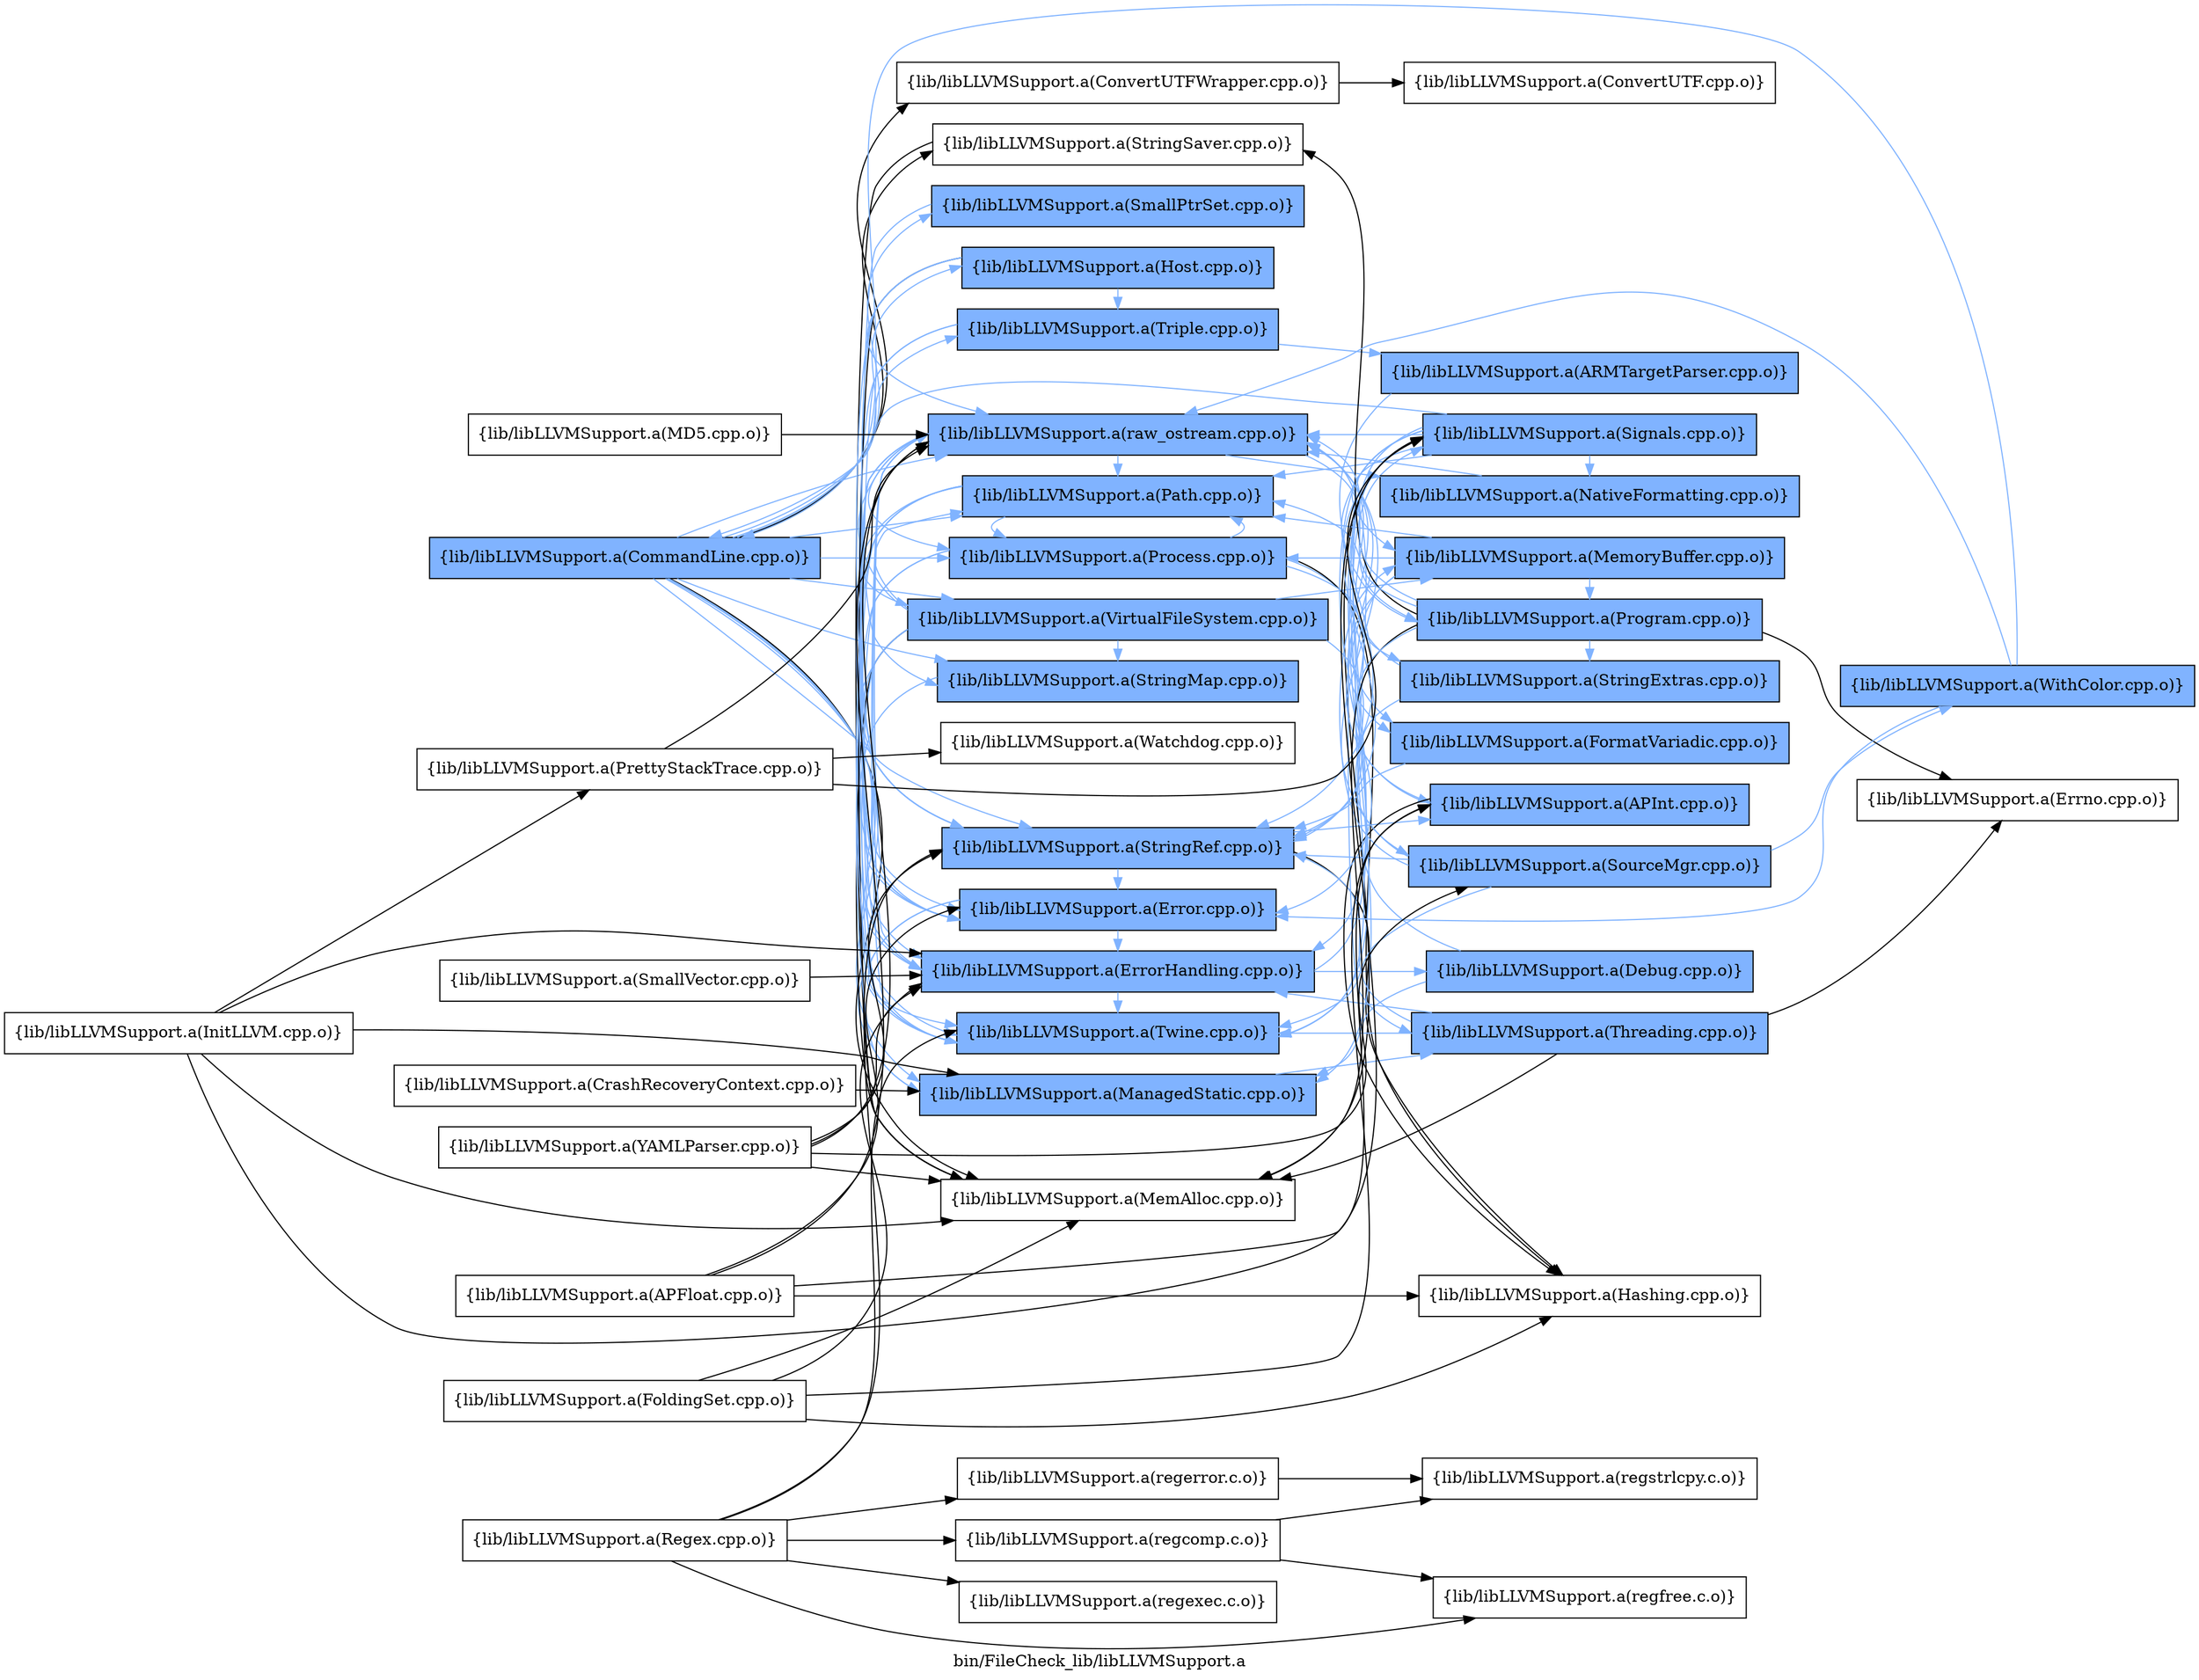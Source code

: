 digraph "bin/FileCheck_lib/libLLVMSupport.a" {
	label="bin/FileCheck_lib/libLLVMSupport.a";
	rankdir=LR;
	{ rank=same; Node0x55e3a75f9348;  }
	{ rank=same; Node0x55e3a75f8678; Node0x55e3a75f7c28; Node0x55e3a75f9d48; Node0x55e3a75f7868; Node0x55e3a75f8088; Node0x55e3a75f8628; Node0x55e3a75f9938; Node0x55e3a75f7778; Node0x55e3a75f8448; Node0x55e3a75f9168; Node0x55e3a75f8268; Node0x55e3a75f7cc8; Node0x55e3a75f8c18; Node0x55e3a75f9cf8; Node0x55e3a75f9618; Node0x55e3a75f8c68;  }
	{ rank=same; Node0x55e3a75f8498; Node0x55e3a75f96b8; Node0x55e3a75f87b8; Node0x55e3a75f8588; Node0x55e3a75f93e8; Node0x55e3a75f92a8; Node0x55e3a75f8bc8; Node0x55e3a75f8858; Node0x55e3a75f9668; Node0x55e3a75f8b78; Node0x55e3a75f9758; Node0x55e3a75f7a48; Node0x55e3a75f9a78;  }

	Node0x55e3a75f9348 [shape=record,shape=box,group=1,style=filled,fillcolor="0.600000 0.5 1",label="{lib/libLLVMSupport.a(CommandLine.cpp.o)}"];
	Node0x55e3a75f9348 -> Node0x55e3a75f8678;
	Node0x55e3a75f9348 -> Node0x55e3a75f7c28[color="0.600000 0.5 1"];
	Node0x55e3a75f9348 -> Node0x55e3a75f9d48[color="0.600000 0.5 1"];
	Node0x55e3a75f9348 -> Node0x55e3a75f7868[color="0.600000 0.5 1"];
	Node0x55e3a75f9348 -> Node0x55e3a75f8088;
	Node0x55e3a75f9348 -> Node0x55e3a75f8628[color="0.600000 0.5 1"];
	Node0x55e3a75f9348 -> Node0x55e3a75f9938[color="0.600000 0.5 1"];
	Node0x55e3a75f9348 -> Node0x55e3a75f7778;
	Node0x55e3a75f9348 -> Node0x55e3a75f8448[color="0.600000 0.5 1"];
	Node0x55e3a75f9348 -> Node0x55e3a75f9168[color="0.600000 0.5 1"];
	Node0x55e3a75f9348 -> Node0x55e3a75f8268[color="0.600000 0.5 1"];
	Node0x55e3a75f9348 -> Node0x55e3a75f7cc8[color="0.600000 0.5 1"];
	Node0x55e3a75f9348 -> Node0x55e3a75f8c18[color="0.600000 0.5 1"];
	Node0x55e3a75f9348 -> Node0x55e3a75f9cf8[color="0.600000 0.5 1"];
	Node0x55e3a75f9348 -> Node0x55e3a75f9618[color="0.600000 0.5 1"];
	Node0x55e3a75f9348 -> Node0x55e3a75f8c68[color="0.600000 0.5 1"];
	Node0x55e3a75f9d48 [shape=record,shape=box,group=1,style=filled,fillcolor="0.600000 0.5 1",label="{lib/libLLVMSupport.a(ErrorHandling.cpp.o)}"];
	Node0x55e3a75f9d48 -> Node0x55e3a75f96b8[color="0.600000 0.5 1"];
	Node0x55e3a75f9d48 -> Node0x55e3a75f8268[color="0.600000 0.5 1"];
	Node0x55e3a75f9d48 -> Node0x55e3a75f8c18[color="0.600000 0.5 1"];
	Node0x55e3a75f9d48 -> Node0x55e3a75f87b8[color="0.600000 0.5 1"];
	Node0x55e3a75f9988 [shape=record,shape=box,group=0,label="{lib/libLLVMSupport.a(InitLLVM.cpp.o)}"];
	Node0x55e3a75f9988 -> Node0x55e3a75f9d48;
	Node0x55e3a75f9988 -> Node0x55e3a75f7868;
	Node0x55e3a75f9988 -> Node0x55e3a75f8088;
	Node0x55e3a75f9988 -> Node0x55e3a75f76d8;
	Node0x55e3a75f9988 -> Node0x55e3a75f87b8;
	Node0x55e3a75f8858 [shape=record,shape=box,group=1,style=filled,fillcolor="0.600000 0.5 1",label="{lib/libLLVMSupport.a(MemoryBuffer.cpp.o)}"];
	Node0x55e3a75f8858 -> Node0x55e3a75f7c28[color="0.600000 0.5 1"];
	Node0x55e3a75f8858 -> Node0x55e3a75f8268[color="0.600000 0.5 1"];
	Node0x55e3a75f8858 -> Node0x55e3a75f9618[color="0.600000 0.5 1"];
	Node0x55e3a75f8858 -> Node0x55e3a75f8c68[color="0.600000 0.5 1"];
	Node0x55e3a75f8858 -> Node0x55e3a75f7a48[color="0.600000 0.5 1"];
	Node0x55e3a75f7e08 [shape=record,shape=box,group=0,label="{lib/libLLVMSupport.a(Regex.cpp.o)}"];
	Node0x55e3a75f7e08 -> Node0x55e3a75f8448;
	Node0x55e3a75f7e08 -> Node0x55e3a75f8268;
	Node0x55e3a75f7e08 -> Node0x55e3a75f9398;
	Node0x55e3a75f7e08 -> Node0x55e3a75f9a28;
	Node0x55e3a75f7e08 -> Node0x55e3a75f7a98;
	Node0x55e3a75f7e08 -> Node0x55e3a75f7fe8;
	Node0x55e3a75f8628 [shape=record,shape=box,group=1,style=filled,fillcolor="0.600000 0.5 1",label="{lib/libLLVMSupport.a(SmallPtrSet.cpp.o)}"];
	Node0x55e3a75f8628 -> Node0x55e3a75f9d48[color="0.600000 0.5 1"];
	Node0x55e3a75f9668 [shape=record,shape=box,group=1,style=filled,fillcolor="0.600000 0.5 1",label="{lib/libLLVMSupport.a(SourceMgr.cpp.o)}"];
	Node0x55e3a75f9668 -> Node0x55e3a75f8858[color="0.600000 0.5 1"];
	Node0x55e3a75f9668 -> Node0x55e3a75f8448[color="0.600000 0.5 1"];
	Node0x55e3a75f9668 -> Node0x55e3a75f8268[color="0.600000 0.5 1"];
	Node0x55e3a75f9668 -> Node0x55e3a75f9ca8[color="0.600000 0.5 1"];
	Node0x55e3a75f9668 -> Node0x55e3a75f8c18[color="0.600000 0.5 1"];
	Node0x55e3a75f9ca8 [shape=record,shape=box,group=1,style=filled,fillcolor="0.600000 0.5 1",label="{lib/libLLVMSupport.a(WithColor.cpp.o)}"];
	Node0x55e3a75f9ca8 -> Node0x55e3a75f9348[color="0.600000 0.5 1"];
	Node0x55e3a75f9ca8 -> Node0x55e3a75f7c28[color="0.600000 0.5 1"];
	Node0x55e3a75f9ca8 -> Node0x55e3a75f8c18[color="0.600000 0.5 1"];
	Node0x55e3a75f8c18 [shape=record,shape=box,group=1,style=filled,fillcolor="0.600000 0.5 1",label="{lib/libLLVMSupport.a(raw_ostream.cpp.o)}"];
	Node0x55e3a75f8c18 -> Node0x55e3a75f7c28[color="0.600000 0.5 1"];
	Node0x55e3a75f8c18 -> Node0x55e3a75f9d48[color="0.600000 0.5 1"];
	Node0x55e3a75f8c18 -> Node0x55e3a75f8b78[color="0.600000 0.5 1"];
	Node0x55e3a75f8c18 -> Node0x55e3a75f9758[color="0.600000 0.5 1"];
	Node0x55e3a75f8c18 -> Node0x55e3a75f8268[color="0.600000 0.5 1"];
	Node0x55e3a75f8c18 -> Node0x55e3a75f9618[color="0.600000 0.5 1"];
	Node0x55e3a75f8c18 -> Node0x55e3a75f8c68[color="0.600000 0.5 1"];
	Node0x55e3a75f8c18 -> Node0x55e3a75f7a48[color="0.600000 0.5 1"];
	Node0x55e3a75f8c68 [shape=record,shape=box,group=1,style=filled,fillcolor="0.600000 0.5 1",label="{lib/libLLVMSupport.a(Process.cpp.o)}"];
	Node0x55e3a75f8c68 -> Node0x55e3a75f93e8[color="0.600000 0.5 1"];
	Node0x55e3a75f8c68 -> Node0x55e3a75f7c28[color="0.600000 0.5 1"];
	Node0x55e3a75f8c68 -> Node0x55e3a75f92a8;
	Node0x55e3a75f8c68 -> Node0x55e3a75f7868[color="0.600000 0.5 1"];
	Node0x55e3a75f8c68 -> Node0x55e3a75f9618[color="0.600000 0.5 1"];
	Node0x55e3a75f8c68 -> Node0x55e3a75f9a78[color="0.600000 0.5 1"];
	Node0x55e3a75f93e8 [shape=record,shape=box,group=1,style=filled,fillcolor="0.600000 0.5 1",label="{lib/libLLVMSupport.a(APInt.cpp.o)}"];
	Node0x55e3a75f93e8 -> Node0x55e3a75f92a8;
	Node0x55e3a75f93e8 -> Node0x55e3a75f8c18[color="0.600000 0.5 1"];
	Node0x55e3a75f7c28 [shape=record,shape=box,group=1,style=filled,fillcolor="0.600000 0.5 1",label="{lib/libLLVMSupport.a(Error.cpp.o)}"];
	Node0x55e3a75f7c28 -> Node0x55e3a75f9d48[color="0.600000 0.5 1"];
	Node0x55e3a75f7c28 -> Node0x55e3a75f7868[color="0.600000 0.5 1"];
	Node0x55e3a75f7c28 -> Node0x55e3a75f8268[color="0.600000 0.5 1"];
	Node0x55e3a75f7c28 -> Node0x55e3a75f8c18[color="0.600000 0.5 1"];
	Node0x55e3a75f8b78 [shape=record,shape=box,group=1,style=filled,fillcolor="0.600000 0.5 1",label="{lib/libLLVMSupport.a(FormatVariadic.cpp.o)}"];
	Node0x55e3a75f8b78 -> Node0x55e3a75f8448[color="0.600000 0.5 1"];
	Node0x55e3a75f8088 [shape=record,shape=box,group=0,label="{lib/libLLVMSupport.a(MemAlloc.cpp.o)}"];
	Node0x55e3a75f9758 [shape=record,shape=box,group=1,style=filled,fillcolor="0.600000 0.5 1",label="{lib/libLLVMSupport.a(NativeFormatting.cpp.o)}"];
	Node0x55e3a75f9758 -> Node0x55e3a75f8c18[color="0.600000 0.5 1"];
	Node0x55e3a75f9938 [shape=record,shape=box,group=1,style=filled,fillcolor="0.600000 0.5 1",label="{lib/libLLVMSupport.a(StringMap.cpp.o)}"];
	Node0x55e3a75f9938 -> Node0x55e3a75f9d48[color="0.600000 0.5 1"];
	Node0x55e3a75f8448 [shape=record,shape=box,group=1,style=filled,fillcolor="0.600000 0.5 1",label="{lib/libLLVMSupport.a(StringRef.cpp.o)}"];
	Node0x55e3a75f8448 -> Node0x55e3a75f93e8[color="0.600000 0.5 1"];
	Node0x55e3a75f8448 -> Node0x55e3a75f7c28[color="0.600000 0.5 1"];
	Node0x55e3a75f8448 -> Node0x55e3a75f92a8;
	Node0x55e3a75f8268 [shape=record,shape=box,group=1,style=filled,fillcolor="0.600000 0.5 1",label="{lib/libLLVMSupport.a(Twine.cpp.o)}"];
	Node0x55e3a75f8268 -> Node0x55e3a75f8c18[color="0.600000 0.5 1"];
	Node0x55e3a75f92a8 [shape=record,shape=box,group=0,label="{lib/libLLVMSupport.a(Hashing.cpp.o)}"];
	Node0x55e3a75f8678 [shape=record,shape=box,group=0,label="{lib/libLLVMSupport.a(ConvertUTFWrapper.cpp.o)}"];
	Node0x55e3a75f8678 -> Node0x55e3a75f8498;
	Node0x55e3a75f7868 [shape=record,shape=box,group=1,style=filled,fillcolor="0.600000 0.5 1",label="{lib/libLLVMSupport.a(ManagedStatic.cpp.o)}"];
	Node0x55e3a75f7868 -> Node0x55e3a75f8588[color="0.600000 0.5 1"];
	Node0x55e3a75f7778 [shape=record,shape=box,group=0,label="{lib/libLLVMSupport.a(StringSaver.cpp.o)}"];
	Node0x55e3a75f7778 -> Node0x55e3a75f8088;
	Node0x55e3a75f9168 [shape=record,shape=box,group=1,style=filled,fillcolor="0.600000 0.5 1",label="{lib/libLLVMSupport.a(Triple.cpp.o)}"];
	Node0x55e3a75f9168 -> Node0x55e3a75f8448[color="0.600000 0.5 1"];
	Node0x55e3a75f9168 -> Node0x55e3a75f8bc8[color="0.600000 0.5 1"];
	Node0x55e3a75f9168 -> Node0x55e3a75f8268[color="0.600000 0.5 1"];
	Node0x55e3a75f7cc8 [shape=record,shape=box,group=1,style=filled,fillcolor="0.600000 0.5 1",label="{lib/libLLVMSupport.a(VirtualFileSystem.cpp.o)}"];
	Node0x55e3a75f7cc8 -> Node0x55e3a75f7c28[color="0.600000 0.5 1"];
	Node0x55e3a75f7cc8 -> Node0x55e3a75f8088;
	Node0x55e3a75f7cc8 -> Node0x55e3a75f8858[color="0.600000 0.5 1"];
	Node0x55e3a75f7cc8 -> Node0x55e3a75f9668[color="0.600000 0.5 1"];
	Node0x55e3a75f7cc8 -> Node0x55e3a75f9938[color="0.600000 0.5 1"];
	Node0x55e3a75f7cc8 -> Node0x55e3a75f8448[color="0.600000 0.5 1"];
	Node0x55e3a75f7cc8 -> Node0x55e3a75f8268[color="0.600000 0.5 1"];
	Node0x55e3a75f7cc8 -> Node0x55e3a75f8c18[color="0.600000 0.5 1"];
	Node0x55e3a75f7cc8 -> Node0x55e3a75f9618[color="0.600000 0.5 1"];
	Node0x55e3a75f9cf8 [shape=record,shape=box,group=1,style=filled,fillcolor="0.600000 0.5 1",label="{lib/libLLVMSupport.a(Host.cpp.o)}"];
	Node0x55e3a75f9cf8 -> Node0x55e3a75f8088;
	Node0x55e3a75f9cf8 -> Node0x55e3a75f9938[color="0.600000 0.5 1"];
	Node0x55e3a75f9cf8 -> Node0x55e3a75f8448[color="0.600000 0.5 1"];
	Node0x55e3a75f9cf8 -> Node0x55e3a75f9168[color="0.600000 0.5 1"];
	Node0x55e3a75f9cf8 -> Node0x55e3a75f8c18[color="0.600000 0.5 1"];
	Node0x55e3a75f9618 [shape=record,shape=box,group=1,style=filled,fillcolor="0.600000 0.5 1",label="{lib/libLLVMSupport.a(Path.cpp.o)}"];
	Node0x55e3a75f9618 -> Node0x55e3a75f7c28[color="0.600000 0.5 1"];
	Node0x55e3a75f9618 -> Node0x55e3a75f8448[color="0.600000 0.5 1"];
	Node0x55e3a75f9618 -> Node0x55e3a75f8268[color="0.600000 0.5 1"];
	Node0x55e3a75f9618 -> Node0x55e3a75f7cc8[color="0.600000 0.5 1"];
	Node0x55e3a75f9618 -> Node0x55e3a75f8c68[color="0.600000 0.5 1"];
	Node0x55e3a75f8498 [shape=record,shape=box,group=0,label="{lib/libLLVMSupport.a(ConvertUTF.cpp.o)}"];
	Node0x55e3a75f96b8 [shape=record,shape=box,group=1,style=filled,fillcolor="0.600000 0.5 1",label="{lib/libLLVMSupport.a(Debug.cpp.o)}"];
	Node0x55e3a75f96b8 -> Node0x55e3a75f7868[color="0.600000 0.5 1"];
	Node0x55e3a75f96b8 -> Node0x55e3a75f8c18[color="0.600000 0.5 1"];
	Node0x55e3a75f87b8 [shape=record,shape=box,group=1,style=filled,fillcolor="0.600000 0.5 1",label="{lib/libLLVMSupport.a(Signals.cpp.o)}"];
	Node0x55e3a75f87b8 -> Node0x55e3a75f9348[color="0.600000 0.5 1"];
	Node0x55e3a75f87b8 -> Node0x55e3a75f9d48[color="0.600000 0.5 1"];
	Node0x55e3a75f87b8 -> Node0x55e3a75f8b78[color="0.600000 0.5 1"];
	Node0x55e3a75f87b8 -> Node0x55e3a75f7868[color="0.600000 0.5 1"];
	Node0x55e3a75f87b8 -> Node0x55e3a75f8088;
	Node0x55e3a75f87b8 -> Node0x55e3a75f8858[color="0.600000 0.5 1"];
	Node0x55e3a75f87b8 -> Node0x55e3a75f9758[color="0.600000 0.5 1"];
	Node0x55e3a75f87b8 -> Node0x55e3a75f8448[color="0.600000 0.5 1"];
	Node0x55e3a75f87b8 -> Node0x55e3a75f8268[color="0.600000 0.5 1"];
	Node0x55e3a75f87b8 -> Node0x55e3a75f8c18[color="0.600000 0.5 1"];
	Node0x55e3a75f87b8 -> Node0x55e3a75f9618[color="0.600000 0.5 1"];
	Node0x55e3a75f87b8 -> Node0x55e3a75f7a48[color="0.600000 0.5 1"];
	Node0x55e3a75f87b8 -> Node0x55e3a75f8588[color="0.600000 0.5 1"];
	Node0x55e3a75f8f38 [shape=record,shape=box,group=0,label="{lib/libLLVMSupport.a(FoldingSet.cpp.o)}"];
	Node0x55e3a75f8f38 -> Node0x55e3a75f93e8;
	Node0x55e3a75f8f38 -> Node0x55e3a75f9d48;
	Node0x55e3a75f8f38 -> Node0x55e3a75f92a8;
	Node0x55e3a75f8f38 -> Node0x55e3a75f8088;
	Node0x55e3a75f76d8 [shape=record,shape=box,group=0,label="{lib/libLLVMSupport.a(PrettyStackTrace.cpp.o)}"];
	Node0x55e3a75f76d8 -> Node0x55e3a75f8c18;
	Node0x55e3a75f76d8 -> Node0x55e3a75f87b8;
	Node0x55e3a75f76d8 -> Node0x55e3a75f91b8;
	Node0x55e3a75f8588 [shape=record,shape=box,group=1,style=filled,fillcolor="0.600000 0.5 1",label="{lib/libLLVMSupport.a(Threading.cpp.o)}"];
	Node0x55e3a75f8588 -> Node0x55e3a75f9d48[color="0.600000 0.5 1"];
	Node0x55e3a75f8588 -> Node0x55e3a75f8088;
	Node0x55e3a75f8588 -> Node0x55e3a75f8448[color="0.600000 0.5 1"];
	Node0x55e3a75f8588 -> Node0x55e3a75f8268[color="0.600000 0.5 1"];
	Node0x55e3a75f8588 -> Node0x55e3a75f8038;
	Node0x55e3a75f7a48 [shape=record,shape=box,group=1,style=filled,fillcolor="0.600000 0.5 1",label="{lib/libLLVMSupport.a(Program.cpp.o)}"];
	Node0x55e3a75f7a48 -> Node0x55e3a75f8088;
	Node0x55e3a75f7a48 -> Node0x55e3a75f7778;
	Node0x55e3a75f7a48 -> Node0x55e3a75f8448[color="0.600000 0.5 1"];
	Node0x55e3a75f7a48 -> Node0x55e3a75f8c18[color="0.600000 0.5 1"];
	Node0x55e3a75f7a48 -> Node0x55e3a75f9618[color="0.600000 0.5 1"];
	Node0x55e3a75f7a48 -> Node0x55e3a75f9a78[color="0.600000 0.5 1"];
	Node0x55e3a75f7a48 -> Node0x55e3a75f8038;
	Node0x55e3a75f91b8 [shape=record,shape=box,group=0,label="{lib/libLLVMSupport.a(Watchdog.cpp.o)}"];
	Node0x55e3a75f9398 [shape=record,shape=box,group=0,label="{lib/libLLVMSupport.a(regcomp.c.o)}"];
	Node0x55e3a75f9398 -> Node0x55e3a75f7fe8;
	Node0x55e3a75f9398 -> Node0x55e3a75f7d18;
	Node0x55e3a75f9a28 [shape=record,shape=box,group=0,label="{lib/libLLVMSupport.a(regerror.c.o)}"];
	Node0x55e3a75f9a28 -> Node0x55e3a75f7d18;
	Node0x55e3a75f7a98 [shape=record,shape=box,group=0,label="{lib/libLLVMSupport.a(regexec.c.o)}"];
	Node0x55e3a75f7fe8 [shape=record,shape=box,group=0,label="{lib/libLLVMSupport.a(regfree.c.o)}"];
	Node0x55e3a75f8a88 [shape=record,shape=box,group=0,label="{lib/libLLVMSupport.a(SmallVector.cpp.o)}"];
	Node0x55e3a75f8a88 -> Node0x55e3a75f9d48;
	Node0x55e3a75f86c8 [shape=record,shape=box,group=0,label="{lib/libLLVMSupport.a(APFloat.cpp.o)}"];
	Node0x55e3a75f86c8 -> Node0x55e3a75f93e8;
	Node0x55e3a75f86c8 -> Node0x55e3a75f7c28;
	Node0x55e3a75f86c8 -> Node0x55e3a75f92a8;
	Node0x55e3a75f86c8 -> Node0x55e3a75f8c18;
	Node0x55e3a75f8bc8 [shape=record,shape=box,group=1,style=filled,fillcolor="0.600000 0.5 1",label="{lib/libLLVMSupport.a(ARMTargetParser.cpp.o)}"];
	Node0x55e3a75f8bc8 -> Node0x55e3a75f8448[color="0.600000 0.5 1"];
	Node0x55e3a75f9708 [shape=record,shape=box,group=0,label="{lib/libLLVMSupport.a(YAMLParser.cpp.o)}"];
	Node0x55e3a75f9708 -> Node0x55e3a75f9d48;
	Node0x55e3a75f9708 -> Node0x55e3a75f8088;
	Node0x55e3a75f9708 -> Node0x55e3a75f9668;
	Node0x55e3a75f9708 -> Node0x55e3a75f8448;
	Node0x55e3a75f9708 -> Node0x55e3a75f8c18;
	Node0x55e3a75f7d18 [shape=record,shape=box,group=0,label="{lib/libLLVMSupport.a(regstrlcpy.c.o)}"];
	Node0x55e3a75f8e98 [shape=record,shape=box,group=0,label="{lib/libLLVMSupport.a(MD5.cpp.o)}"];
	Node0x55e3a75f8e98 -> Node0x55e3a75f8c18;
	Node0x55e3a75f9a78 [shape=record,shape=box,group=1,style=filled,fillcolor="0.600000 0.5 1",label="{lib/libLLVMSupport.a(StringExtras.cpp.o)}"];
	Node0x55e3a75f9a78 -> Node0x55e3a75f8448[color="0.600000 0.5 1"];
	Node0x55e3a75f9a78 -> Node0x55e3a75f8c18[color="0.600000 0.5 1"];
	Node0x55e3a75f9438 [shape=record,shape=box,group=0,label="{lib/libLLVMSupport.a(CrashRecoveryContext.cpp.o)}"];
	Node0x55e3a75f9438 -> Node0x55e3a75f7868;
	Node0x55e3a75f8038 [shape=record,shape=box,group=0,label="{lib/libLLVMSupport.a(Errno.cpp.o)}"];
}
